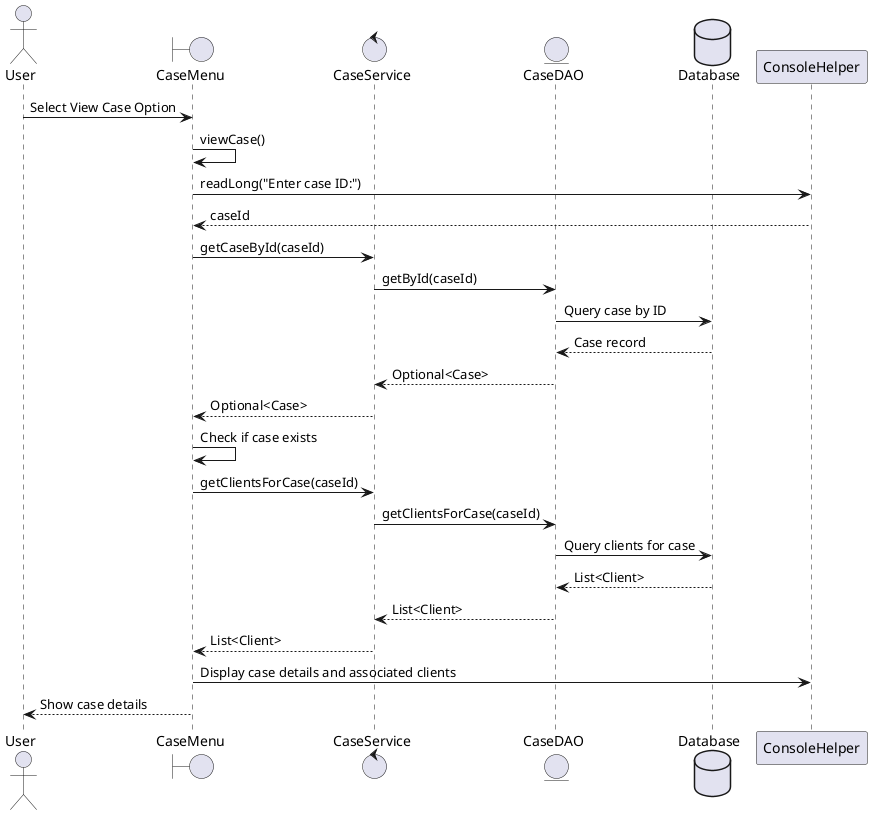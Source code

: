 @startuml View Case Details - Sequence Diagram

actor User
boundary "CaseMenu" as CaseMenu
control "CaseService" as CaseService
entity "CaseDAO" as CaseDAO
database "Database" as DB

User -> CaseMenu: Select View Case Option
CaseMenu -> CaseMenu: viewCase()
CaseMenu -> ConsoleHelper: readLong("Enter case ID:")
ConsoleHelper --> CaseMenu: caseId
CaseMenu -> CaseService: getCaseById(caseId)
CaseService -> CaseDAO: getById(caseId)
CaseDAO -> DB: Query case by ID
DB --> CaseDAO: Case record
CaseDAO --> CaseService: Optional<Case>
CaseService --> CaseMenu: Optional<Case>
CaseMenu -> CaseMenu: Check if case exists
CaseMenu -> CaseService: getClientsForCase(caseId)
CaseService -> CaseDAO: getClientsForCase(caseId)
CaseDAO -> DB: Query clients for case
DB --> CaseDAO: List<Client>
CaseDAO --> CaseService: List<Client>
CaseService --> CaseMenu: List<Client>
CaseMenu -> ConsoleHelper: Display case details and associated clients
CaseMenu --> User: Show case details

@enduml
